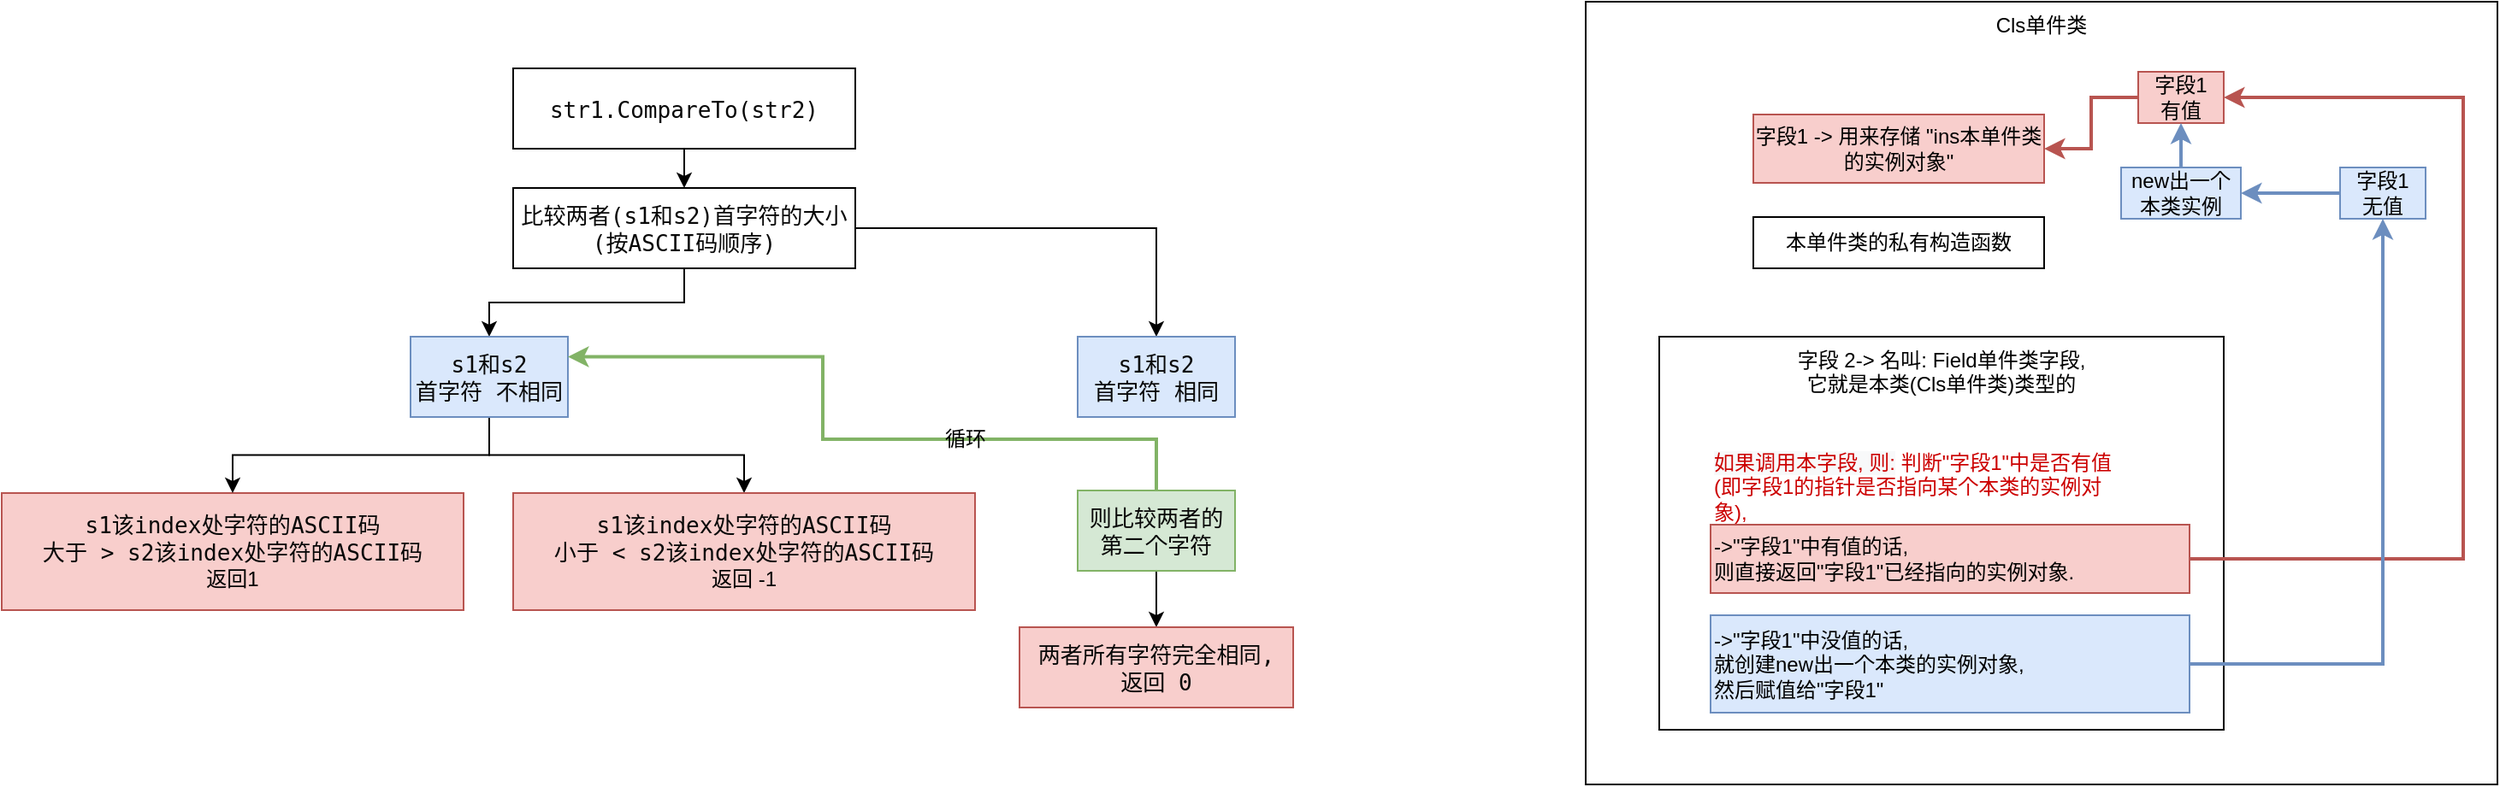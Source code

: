 <mxfile version="20.3.0" type="device"><diagram id="rgOZKRo0lJqrecVs-Eid" name="第 1 页"><mxGraphModel dx="1640" dy="653" grid="1" gridSize="10" guides="1" tooltips="1" connect="1" arrows="1" fold="1" page="1" pageScale="1" pageWidth="827" pageHeight="1169" math="0" shadow="0"><root><mxCell id="0"/><mxCell id="1" parent="0"/><mxCell id="gQlJd70xmqoWrjYjmu2v-1" value="Cls单件类" style="rounded=0;whiteSpace=wrap;html=1;fillColor=none;verticalAlign=top;" parent="1" vertex="1"><mxGeometry x="127" y="64" width="533" height="458" as="geometry"/></mxCell><mxCell id="nFtOjU5JY_KEhu7kLM99-4" style="edgeStyle=orthogonalEdgeStyle;rounded=0;orthogonalLoop=1;jettySize=auto;html=1;entryX=0;entryY=0.5;entryDx=0;entryDy=0;endArrow=none;endFill=0;startArrow=classic;startFill=1;fillColor=#f8cecc;strokeColor=#b85450;strokeWidth=2;" parent="1" source="gQlJd70xmqoWrjYjmu2v-2" target="nFtOjU5JY_KEhu7kLM99-2" edge="1"><mxGeometry relative="1" as="geometry"/></mxCell><mxCell id="gQlJd70xmqoWrjYjmu2v-2" value="字段1 -&amp;gt; 用来存储 &quot;ins本单件类的实例对象&quot;" style="rounded=0;whiteSpace=wrap;html=1;fillColor=#f8cecc;strokeColor=#b85450;" parent="1" vertex="1"><mxGeometry x="225" y="130" width="170" height="40" as="geometry"/></mxCell><mxCell id="gQlJd70xmqoWrjYjmu2v-3" value="本单件类的私有构造函数" style="rounded=0;whiteSpace=wrap;html=1;fillColor=none;" parent="1" vertex="1"><mxGeometry x="225" y="190" width="170" height="30" as="geometry"/></mxCell><mxCell id="gQlJd70xmqoWrjYjmu2v-4" value="字段 2-&amp;gt; 名叫: Field单件类字段, &lt;br&gt;它就是本类(Cls单件类)类型的" style="rounded=0;whiteSpace=wrap;html=1;fillColor=none;verticalAlign=top;" parent="1" vertex="1"><mxGeometry x="170" y="260" width="330" height="230" as="geometry"/></mxCell><mxCell id="nFtOjU5JY_KEhu7kLM99-6" style="edgeStyle=orthogonalEdgeStyle;rounded=0;orthogonalLoop=1;jettySize=auto;html=1;entryX=1;entryY=0.5;entryDx=0;entryDy=0;fillColor=#f8cecc;strokeColor=#b85450;strokeWidth=2;" parent="1" source="gQlJd70xmqoWrjYjmu2v-5" target="nFtOjU5JY_KEhu7kLM99-2" edge="1"><mxGeometry relative="1" as="geometry"><Array as="points"><mxPoint x="640" y="390"/><mxPoint x="640" y="120"/></Array></mxGeometry></mxCell><mxCell id="gQlJd70xmqoWrjYjmu2v-5" value="-&amp;gt;&quot;字段1&quot;中有值的话, &lt;br&gt;则直接返回&quot;字段1&quot;已经指向的实例对象." style="rounded=0;whiteSpace=wrap;html=1;fillColor=#f8cecc;align=left;strokeColor=#b85450;" parent="1" vertex="1"><mxGeometry x="200" y="370" width="280" height="40" as="geometry"/></mxCell><mxCell id="nFtOjU5JY_KEhu7kLM99-10" style="edgeStyle=orthogonalEdgeStyle;rounded=0;orthogonalLoop=1;jettySize=auto;html=1;fillColor=#dae8fc;strokeColor=#6c8ebf;strokeWidth=2;" parent="1" source="gQlJd70xmqoWrjYjmu2v-6" target="nFtOjU5JY_KEhu7kLM99-7" edge="1"><mxGeometry relative="1" as="geometry"/></mxCell><mxCell id="gQlJd70xmqoWrjYjmu2v-6" value="-&amp;gt;&quot;字段1&quot;中没值的话,&lt;br&gt;就创建new出一个本类的实例对象, &lt;br&gt;然后赋值给&quot;字段1&quot;" style="rounded=0;whiteSpace=wrap;html=1;fillColor=#dae8fc;align=left;strokeColor=#6c8ebf;" parent="1" vertex="1"><mxGeometry x="200" y="423" width="280" height="57" as="geometry"/></mxCell><mxCell id="gQlJd70xmqoWrjYjmu2v-7" value="&lt;span style=&quot;font-family: Helvetica; font-size: 12px; font-style: normal; font-variant-ligatures: normal; font-variant-caps: normal; font-weight: 400; letter-spacing: normal; orphans: 2; text-align: left; text-indent: 0px; text-transform: none; widows: 2; word-spacing: 0px; -webkit-text-stroke-width: 0px; background-color: rgb(248, 249, 250); text-decoration-thickness: initial; text-decoration-style: initial; text-decoration-color: initial; float: none; display: inline !important;&quot;&gt;如果调用本字段, 则:&lt;/span&gt;&amp;nbsp;判断&quot;字段1&quot;中是否有值(即字段1的指针是否指向某个本类的实例对象),&amp;nbsp;" style="text;whiteSpace=wrap;html=1;fontColor=#CC0000;" parent="1" vertex="1"><mxGeometry x="200" y="320" width="250" height="40" as="geometry"/></mxCell><mxCell id="nFtOjU5JY_KEhu7kLM99-2" value="字段1&lt;br&gt;有值" style="rounded=0;whiteSpace=wrap;html=1;fillColor=#f8cecc;strokeColor=#b85450;" parent="1" vertex="1"><mxGeometry x="450" y="105" width="50" height="30" as="geometry"/></mxCell><mxCell id="nFtOjU5JY_KEhu7kLM99-13" style="edgeStyle=orthogonalEdgeStyle;rounded=0;orthogonalLoop=1;jettySize=auto;html=1;entryX=0.5;entryY=1;entryDx=0;entryDy=0;fillColor=#dae8fc;strokeColor=#6c8ebf;strokeWidth=2;" parent="1" source="nFtOjU5JY_KEhu7kLM99-3" target="nFtOjU5JY_KEhu7kLM99-2" edge="1"><mxGeometry relative="1" as="geometry"/></mxCell><mxCell id="nFtOjU5JY_KEhu7kLM99-3" value="new出一个本类实例" style="rounded=0;whiteSpace=wrap;html=1;fillColor=#dae8fc;strokeColor=#6c8ebf;" parent="1" vertex="1"><mxGeometry x="440" y="161" width="70" height="30" as="geometry"/></mxCell><mxCell id="nFtOjU5JY_KEhu7kLM99-12" style="edgeStyle=orthogonalEdgeStyle;rounded=0;orthogonalLoop=1;jettySize=auto;html=1;fillColor=#dae8fc;strokeColor=#6c8ebf;strokeWidth=2;" parent="1" source="nFtOjU5JY_KEhu7kLM99-7" target="nFtOjU5JY_KEhu7kLM99-3" edge="1"><mxGeometry relative="1" as="geometry"/></mxCell><mxCell id="nFtOjU5JY_KEhu7kLM99-7" value="字段1&lt;br&gt;无值" style="rounded=0;whiteSpace=wrap;html=1;fillColor=#dae8fc;strokeColor=#6c8ebf;" parent="1" vertex="1"><mxGeometry x="568" y="161" width="50" height="30" as="geometry"/></mxCell><mxCell id="PYhrRz_WsY6XUSM4_gje-9" style="edgeStyle=orthogonalEdgeStyle;rounded=0;orthogonalLoop=1;jettySize=auto;html=1;labelBackgroundColor=none;" edge="1" parent="1" source="PYhrRz_WsY6XUSM4_gje-1" target="PYhrRz_WsY6XUSM4_gje-5"><mxGeometry relative="1" as="geometry"/></mxCell><mxCell id="PYhrRz_WsY6XUSM4_gje-12" style="edgeStyle=orthogonalEdgeStyle;rounded=0;orthogonalLoop=1;jettySize=auto;html=1;labelBackgroundColor=none;" edge="1" parent="1" source="PYhrRz_WsY6XUSM4_gje-1" target="PYhrRz_WsY6XUSM4_gje-7"><mxGeometry relative="1" as="geometry"/></mxCell><mxCell id="PYhrRz_WsY6XUSM4_gje-1" value="&lt;pre style=&quot;&quot;&gt;&lt;font face=&quot;宋体, monospace&quot; color=&quot;#080808&quot;&gt;&lt;span style=&quot;font-size: 13.067px;&quot;&gt;比较两者(s1和s2)首字符的大小&lt;br&gt;(按ASCII码顺序)&lt;/span&gt;&lt;span style=&quot;font-size: 9.8pt;&quot;&gt;&lt;br&gt;&lt;/span&gt;&lt;/font&gt;&lt;/pre&gt;" style="rounded=0;whiteSpace=wrap;html=1;fillColor=none;labelBackgroundColor=none;" vertex="1" parent="1"><mxGeometry x="-500" y="173" width="200" height="47" as="geometry"/></mxCell><mxCell id="PYhrRz_WsY6XUSM4_gje-2" value="&lt;font face=&quot;宋体, monospace&quot; color=&quot;#080808&quot;&gt;&lt;span style=&quot;font-size: 13.067px;&quot;&gt;s1该index处字符的ASCII码 &lt;br&gt;大于 &amp;gt; s2&lt;/span&gt;&lt;/font&gt;&lt;span style=&quot;color: rgb(8, 8, 8); font-family: 宋体, monospace; font-size: 13.067px;&quot;&gt;该index处&lt;/span&gt;&lt;font face=&quot;宋体, monospace&quot; color=&quot;#080808&quot;&gt;&lt;span style=&quot;font-size: 13.067px;&quot;&gt;字符的ASCII码&lt;/span&gt;&lt;span style=&quot;font-size: 13.067px;&quot;&gt;&lt;br&gt;&lt;/span&gt;&lt;/font&gt;&lt;span style=&quot;&quot;&gt;返回1&lt;/span&gt;&lt;font face=&quot;宋体, monospace&quot; color=&quot;#080808&quot;&gt;&lt;span style=&quot;font-size: 13.067px;&quot;&gt;&lt;br&gt;&lt;/span&gt;&lt;/font&gt;" style="rounded=0;whiteSpace=wrap;html=1;fillColor=#f8cecc;verticalAlign=middle;labelBackgroundColor=none;strokeColor=#b85450;" vertex="1" parent="1"><mxGeometry x="-799" y="351.5" width="270" height="68.5" as="geometry"/></mxCell><mxCell id="PYhrRz_WsY6XUSM4_gje-8" style="edgeStyle=orthogonalEdgeStyle;rounded=0;orthogonalLoop=1;jettySize=auto;html=1;labelBackgroundColor=none;" edge="1" parent="1" source="PYhrRz_WsY6XUSM4_gje-4" target="PYhrRz_WsY6XUSM4_gje-1"><mxGeometry relative="1" as="geometry"/></mxCell><mxCell id="PYhrRz_WsY6XUSM4_gje-4" value="&lt;pre style=&quot;&quot;&gt;&lt;font face=&quot;宋体, monospace&quot; color=&quot;#080808&quot;&gt;&lt;span style=&quot;font-size: 13.067px;&quot;&gt;str1.CompareTo(str2)&lt;/span&gt;&lt;span style=&quot;font-size: 9.8pt;&quot;&gt;&lt;br&gt;&lt;/span&gt;&lt;/font&gt;&lt;/pre&gt;" style="rounded=0;whiteSpace=wrap;html=1;fillColor=none;labelBackgroundColor=none;" vertex="1" parent="1"><mxGeometry x="-500" y="103" width="200" height="47" as="geometry"/></mxCell><mxCell id="PYhrRz_WsY6XUSM4_gje-10" style="edgeStyle=orthogonalEdgeStyle;rounded=0;orthogonalLoop=1;jettySize=auto;html=1;entryX=0.5;entryY=0;entryDx=0;entryDy=0;labelBackgroundColor=none;" edge="1" parent="1" source="PYhrRz_WsY6XUSM4_gje-5" target="PYhrRz_WsY6XUSM4_gje-2"><mxGeometry relative="1" as="geometry"/></mxCell><mxCell id="PYhrRz_WsY6XUSM4_gje-11" style="edgeStyle=orthogonalEdgeStyle;rounded=0;orthogonalLoop=1;jettySize=auto;html=1;labelBackgroundColor=none;" edge="1" parent="1" source="PYhrRz_WsY6XUSM4_gje-5" target="PYhrRz_WsY6XUSM4_gje-6"><mxGeometry relative="1" as="geometry"/></mxCell><mxCell id="PYhrRz_WsY6XUSM4_gje-5" value="&lt;pre style=&quot;&quot;&gt;&lt;font face=&quot;宋体, monospace&quot; color=&quot;#080808&quot;&gt;&lt;span style=&quot;font-size: 13.067px;&quot;&gt;s1和s2&lt;br&gt;首字符 不相同&lt;/span&gt;&lt;span style=&quot;font-size: 9.8pt;&quot;&gt;&lt;br&gt;&lt;/span&gt;&lt;/font&gt;&lt;/pre&gt;" style="rounded=0;whiteSpace=wrap;html=1;fillColor=#dae8fc;strokeColor=#6c8ebf;labelBackgroundColor=none;" vertex="1" parent="1"><mxGeometry x="-560" y="260" width="92" height="47" as="geometry"/></mxCell><mxCell id="PYhrRz_WsY6XUSM4_gje-6" value="&lt;font face=&quot;宋体, monospace&quot; color=&quot;#080808&quot;&gt;&lt;span style=&quot;font-size: 13.067px;&quot;&gt;s1&lt;/span&gt;&lt;/font&gt;&lt;span style=&quot;color: rgb(8, 8, 8); font-family: 宋体, monospace; font-size: 13.067px;&quot;&gt;该index处&lt;/span&gt;&lt;font face=&quot;宋体, monospace&quot; color=&quot;#080808&quot;&gt;&lt;span style=&quot;font-size: 13.067px;&quot;&gt;字符的ASCII码 &lt;br&gt;小于 &amp;lt; s2&lt;/span&gt;&lt;/font&gt;&lt;span style=&quot;color: rgb(8, 8, 8); font-family: 宋体, monospace; font-size: 13.067px;&quot;&gt;该index处&lt;/span&gt;&lt;font face=&quot;宋体, monospace&quot; color=&quot;#080808&quot;&gt;&lt;span style=&quot;font-size: 13.067px;&quot;&gt;字符的ASCII码&lt;/span&gt;&lt;span style=&quot;font-size: 13.067px;&quot;&gt;&lt;br&gt;&lt;/span&gt;&lt;/font&gt;&lt;span style=&quot;&quot;&gt;返回 -1&lt;/span&gt;&lt;font face=&quot;宋体, monospace&quot; color=&quot;#080808&quot;&gt;&lt;span style=&quot;font-size: 13.067px;&quot;&gt;&lt;br&gt;&lt;/span&gt;&lt;/font&gt;" style="rounded=0;whiteSpace=wrap;html=1;fillColor=#f8cecc;verticalAlign=middle;labelBackgroundColor=none;strokeColor=#b85450;" vertex="1" parent="1"><mxGeometry x="-500" y="351.5" width="270" height="68.5" as="geometry"/></mxCell><mxCell id="PYhrRz_WsY6XUSM4_gje-7" value="&lt;pre style=&quot;&quot;&gt;&lt;font face=&quot;宋体, monospace&quot; color=&quot;#080808&quot;&gt;&lt;span style=&quot;font-size: 13.067px;&quot;&gt;s1和s2&lt;br&gt;首字符 相同&lt;/span&gt;&lt;span style=&quot;font-size: 9.8pt;&quot;&gt;&lt;br&gt;&lt;/span&gt;&lt;/font&gt;&lt;/pre&gt;" style="rounded=0;whiteSpace=wrap;html=1;fillColor=#dae8fc;strokeColor=#6c8ebf;labelBackgroundColor=none;" vertex="1" parent="1"><mxGeometry x="-170" y="260" width="92" height="47" as="geometry"/></mxCell><mxCell id="PYhrRz_WsY6XUSM4_gje-14" style="edgeStyle=orthogonalEdgeStyle;rounded=0;orthogonalLoop=1;jettySize=auto;html=1;entryX=1;entryY=0.25;entryDx=0;entryDy=0;labelBackgroundColor=none;fillColor=#d5e8d4;strokeColor=#82b366;strokeWidth=2;" edge="1" parent="1" source="PYhrRz_WsY6XUSM4_gje-13" target="PYhrRz_WsY6XUSM4_gje-5"><mxGeometry relative="1" as="geometry"><Array as="points"><mxPoint x="-124" y="320"/><mxPoint x="-319" y="320"/><mxPoint x="-319" y="272"/></Array></mxGeometry></mxCell><mxCell id="PYhrRz_WsY6XUSM4_gje-15" value="循环" style="edgeLabel;html=1;align=center;verticalAlign=middle;resizable=0;points=[];fontSize=12;labelBackgroundColor=none;" vertex="1" connectable="0" parent="PYhrRz_WsY6XUSM4_gje-14"><mxGeometry x="-0.327" relative="1" as="geometry"><mxPoint as="offset"/></mxGeometry></mxCell><mxCell id="PYhrRz_WsY6XUSM4_gje-17" style="edgeStyle=orthogonalEdgeStyle;rounded=0;orthogonalLoop=1;jettySize=auto;html=1;entryX=0.5;entryY=0;entryDx=0;entryDy=0;fontSize=12;labelBackgroundColor=none;" edge="1" parent="1" source="PYhrRz_WsY6XUSM4_gje-13" target="PYhrRz_WsY6XUSM4_gje-16"><mxGeometry relative="1" as="geometry"/></mxCell><mxCell id="PYhrRz_WsY6XUSM4_gje-13" value="&lt;pre style=&quot;&quot;&gt;&lt;font face=&quot;宋体, monospace&quot; color=&quot;#080808&quot;&gt;&lt;span style=&quot;font-size: 13.067px;&quot;&gt;则比较两者的&lt;br&gt;第二个字符&lt;/span&gt;&lt;/font&gt;&lt;/pre&gt;" style="rounded=0;whiteSpace=wrap;html=1;fillColor=#d5e8d4;labelBackgroundColor=none;strokeColor=#82b366;" vertex="1" parent="1"><mxGeometry x="-170" y="350" width="92" height="47" as="geometry"/></mxCell><mxCell id="PYhrRz_WsY6XUSM4_gje-16" value="&lt;pre style=&quot;&quot;&gt;&lt;font face=&quot;宋体, monospace&quot; color=&quot;#080808&quot;&gt;&lt;span style=&quot;font-size: 13.067px;&quot;&gt;两者所有字符完全相同,&lt;br&gt;返回 0&lt;/span&gt;&lt;/font&gt;&lt;br&gt;&lt;/pre&gt;" style="rounded=0;whiteSpace=wrap;html=1;fillColor=#f8cecc;labelBackgroundColor=none;strokeColor=#b85450;" vertex="1" parent="1"><mxGeometry x="-204" y="430" width="160" height="47" as="geometry"/></mxCell></root></mxGraphModel></diagram></mxfile>